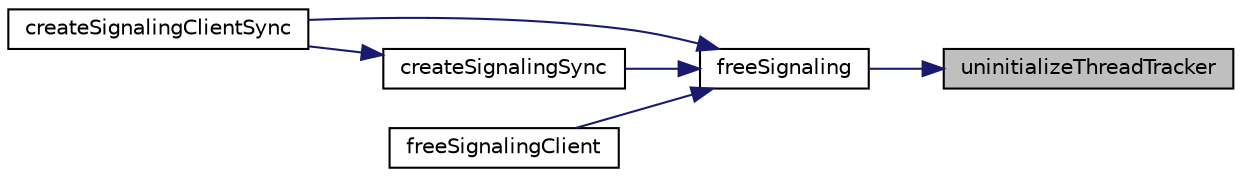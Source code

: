 digraph "uninitializeThreadTracker"
{
 // LATEX_PDF_SIZE
  edge [fontname="Helvetica",fontsize="10",labelfontname="Helvetica",labelfontsize="10"];
  node [fontname="Helvetica",fontsize="10",shape=record];
  rankdir="RL";
  Node1 [label="uninitializeThreadTracker",height=0.2,width=0.4,color="black", fillcolor="grey75", style="filled", fontcolor="black",tooltip=" "];
  Node1 -> Node2 [dir="back",color="midnightblue",fontsize="10",style="solid",fontname="Helvetica"];
  Node2 [label="freeSignaling",height=0.2,width=0.4,color="black", fillcolor="white", style="filled",URL="$Signaling_8h.html#ad9057954d6494f555ba7b7646fc31ccc",tooltip=" "];
  Node2 -> Node3 [dir="back",color="midnightblue",fontsize="10",style="solid",fontname="Helvetica"];
  Node3 [label="createSignalingClientSync",height=0.2,width=0.4,color="black", fillcolor="white", style="filled",URL="$group__PublicMemberFunctions.html#ga375ddffe8376298cdaafe63799b53b1e",tooltip="Creates a Signaling client and returns a handle to it."];
  Node2 -> Node4 [dir="back",color="midnightblue",fontsize="10",style="solid",fontname="Helvetica"];
  Node4 [label="createSignalingSync",height=0.2,width=0.4,color="black", fillcolor="white", style="filled",URL="$Signaling_8h.html#a26907340bcd88230be1b23ace9d19e68",tooltip=" "];
  Node4 -> Node3 [dir="back",color="midnightblue",fontsize="10",style="solid",fontname="Helvetica"];
  Node2 -> Node5 [dir="back",color="midnightblue",fontsize="10",style="solid",fontname="Helvetica"];
  Node5 [label="freeSignalingClient",height=0.2,width=0.4,color="black", fillcolor="white", style="filled",URL="$group__PublicMemberFunctions.html#gafb4629e6a81552152c1b475a32e06e9c",tooltip="Frees the Signaling client object."];
}
